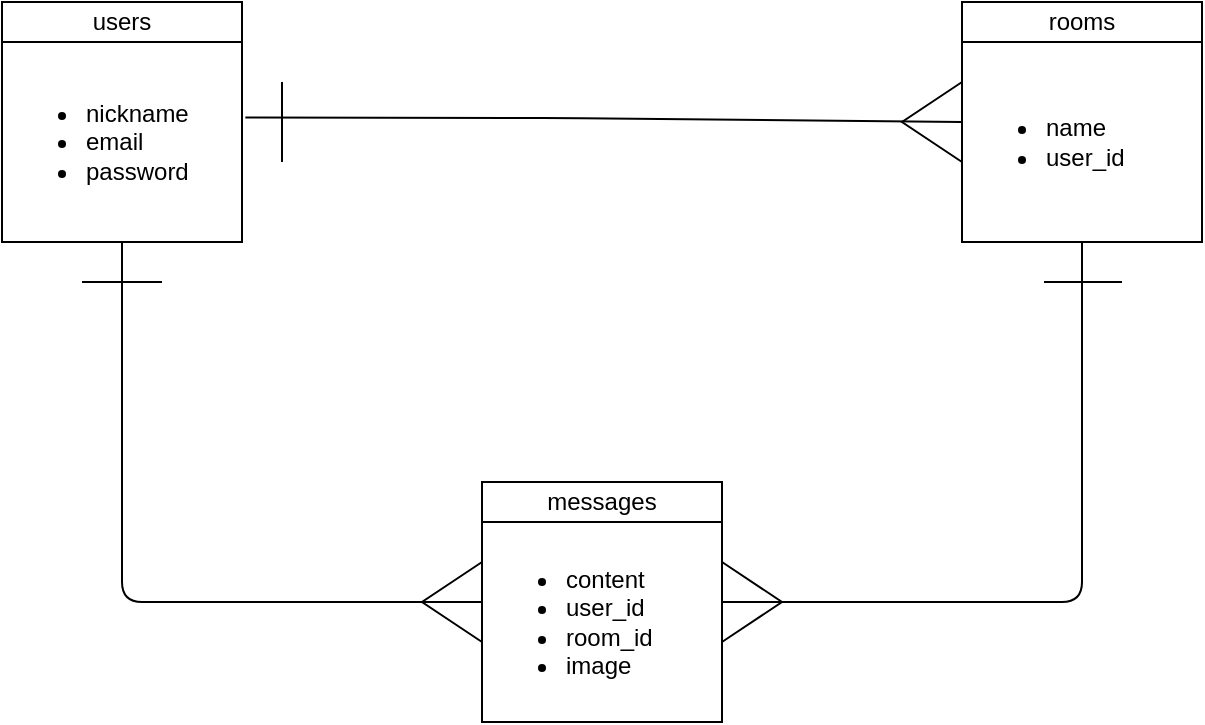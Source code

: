 <mxfile version="14.2.4" type="embed">
    <diagram id="6mXMjU6QXfeMbTYNpB2V" name="ページ1">
        <mxGraphModel dx="1448" dy="621" grid="1" gridSize="10" guides="1" tooltips="1" connect="1" arrows="1" fold="1" page="1" pageScale="1" pageWidth="827" pageHeight="1169" math="0" shadow="0">
            <root>
                <mxCell id="0"/>
                <mxCell id="1" parent="0"/>
                <mxCell id="18" value="" style="triangle;whiteSpace=wrap;html=1;rotation=-180;" parent="1" vertex="1">
                    <mxGeometry x="570" y="40" width="30" height="40" as="geometry"/>
                </mxCell>
                <mxCell id="24" value="" style="triangle;whiteSpace=wrap;html=1;rotation=0;" parent="1" vertex="1">
                    <mxGeometry x="480" y="280" width="30" height="40" as="geometry"/>
                </mxCell>
                <mxCell id="4" value="users" style="rounded=0;whiteSpace=wrap;html=1;" parent="1" vertex="1">
                    <mxGeometry x="120" width="120" height="20" as="geometry"/>
                </mxCell>
                <mxCell id="5" value="&lt;ul&gt;&lt;li&gt;nickname&lt;/li&gt;&lt;li&gt;email&lt;/li&gt;&lt;li&gt;password&lt;/li&gt;&lt;/ul&gt;" style="rounded=0;whiteSpace=wrap;html=1;align=left;" parent="1" vertex="1">
                    <mxGeometry x="120" y="20" width="120" height="100" as="geometry"/>
                </mxCell>
                <mxCell id="6" value="&lt;ul&gt;&lt;li&gt;name&lt;/li&gt;&lt;li&gt;user_id&lt;/li&gt;&lt;/ul&gt;" style="rounded=0;whiteSpace=wrap;html=1;align=left;" parent="1" vertex="1">
                    <mxGeometry x="600" y="20" width="120" height="100" as="geometry"/>
                </mxCell>
                <mxCell id="7" value="rooms" style="rounded=0;whiteSpace=wrap;html=1;" parent="1" vertex="1">
                    <mxGeometry x="600" width="120" height="20" as="geometry"/>
                </mxCell>
                <mxCell id="11" value="&lt;ul&gt;&lt;li&gt;content&lt;/li&gt;&lt;li&gt;user_id&lt;/li&gt;&lt;li&gt;room_id&lt;/li&gt;&lt;li&gt;image&lt;/li&gt;&lt;/ul&gt;" style="rounded=0;whiteSpace=wrap;html=1;align=left;" parent="1" vertex="1">
                    <mxGeometry x="360" y="260" width="120" height="100" as="geometry"/>
                </mxCell>
                <mxCell id="12" value="messages" style="rounded=0;whiteSpace=wrap;html=1;" parent="1" vertex="1">
                    <mxGeometry x="360" y="240" width="120" height="20" as="geometry"/>
                </mxCell>
                <mxCell id="17" value="" style="triangle;whiteSpace=wrap;html=1;rotation=-180;" parent="1" vertex="1">
                    <mxGeometry x="330" y="280" width="30" height="40" as="geometry"/>
                </mxCell>
                <mxCell id="20" value="" style="endArrow=none;html=1;entryX=0;entryY=0.5;entryDx=0;entryDy=0;exitX=0.5;exitY=1;exitDx=0;exitDy=0;" parent="1" target="17" edge="1" source="5">
                    <mxGeometry width="50" height="50" relative="1" as="geometry">
                        <mxPoint x="120" y="60" as="sourcePoint"/>
                        <mxPoint x="260" y="120" as="targetPoint"/>
                        <Array as="points">
                            <mxPoint x="180" y="250"/>
                            <mxPoint x="180" y="300"/>
                        </Array>
                    </mxGeometry>
                </mxCell>
                <mxCell id="21" value="" style="endArrow=none;html=1;exitX=1.014;exitY=0.377;exitDx=0;exitDy=0;exitPerimeter=0;entryX=0;entryY=0.5;entryDx=0;entryDy=0;" parent="1" source="5" target="18" edge="1">
                    <mxGeometry width="50" height="50" relative="1" as="geometry">
                        <mxPoint x="180" y="120" as="sourcePoint"/>
                        <mxPoint x="520" y="59" as="targetPoint"/>
                        <Array as="points">
                            <mxPoint x="400" y="58"/>
                        </Array>
                    </mxGeometry>
                </mxCell>
                <mxCell id="26" value="" style="endArrow=none;html=1;entryX=0.5;entryY=1;entryDx=0;entryDy=0;exitX=0;exitY=0.5;exitDx=0;exitDy=0;" parent="1" source="24" edge="1" target="6">
                    <mxGeometry width="50" height="50" relative="1" as="geometry">
                        <mxPoint x="440" y="299.5" as="sourcePoint"/>
                        <mxPoint x="720" y="60" as="targetPoint"/>
                        <Array as="points">
                            <mxPoint x="660" y="300"/>
                            <mxPoint x="660" y="260"/>
                        </Array>
                    </mxGeometry>
                </mxCell>
                <mxCell id="34" value="" style="endArrow=none;html=1;" parent="1" edge="1">
                    <mxGeometry width="50" height="50" relative="1" as="geometry">
                        <mxPoint x="680" y="140" as="sourcePoint"/>
                        <mxPoint x="641" y="140" as="targetPoint"/>
                    </mxGeometry>
                </mxCell>
                <mxCell id="38" value="" style="endArrow=none;html=1;" parent="1" edge="1">
                    <mxGeometry width="50" height="50" relative="1" as="geometry">
                        <mxPoint x="160" y="140" as="sourcePoint"/>
                        <mxPoint x="200" y="140" as="targetPoint"/>
                    </mxGeometry>
                </mxCell>
                <mxCell id="44" value="" style="endArrow=none;html=1;" parent="1" edge="1">
                    <mxGeometry width="50" height="50" relative="1" as="geometry">
                        <mxPoint x="260" y="40" as="sourcePoint"/>
                        <mxPoint x="260" y="80" as="targetPoint"/>
                    </mxGeometry>
                </mxCell>
            </root>
        </mxGraphModel>
    </diagram>
</mxfile>